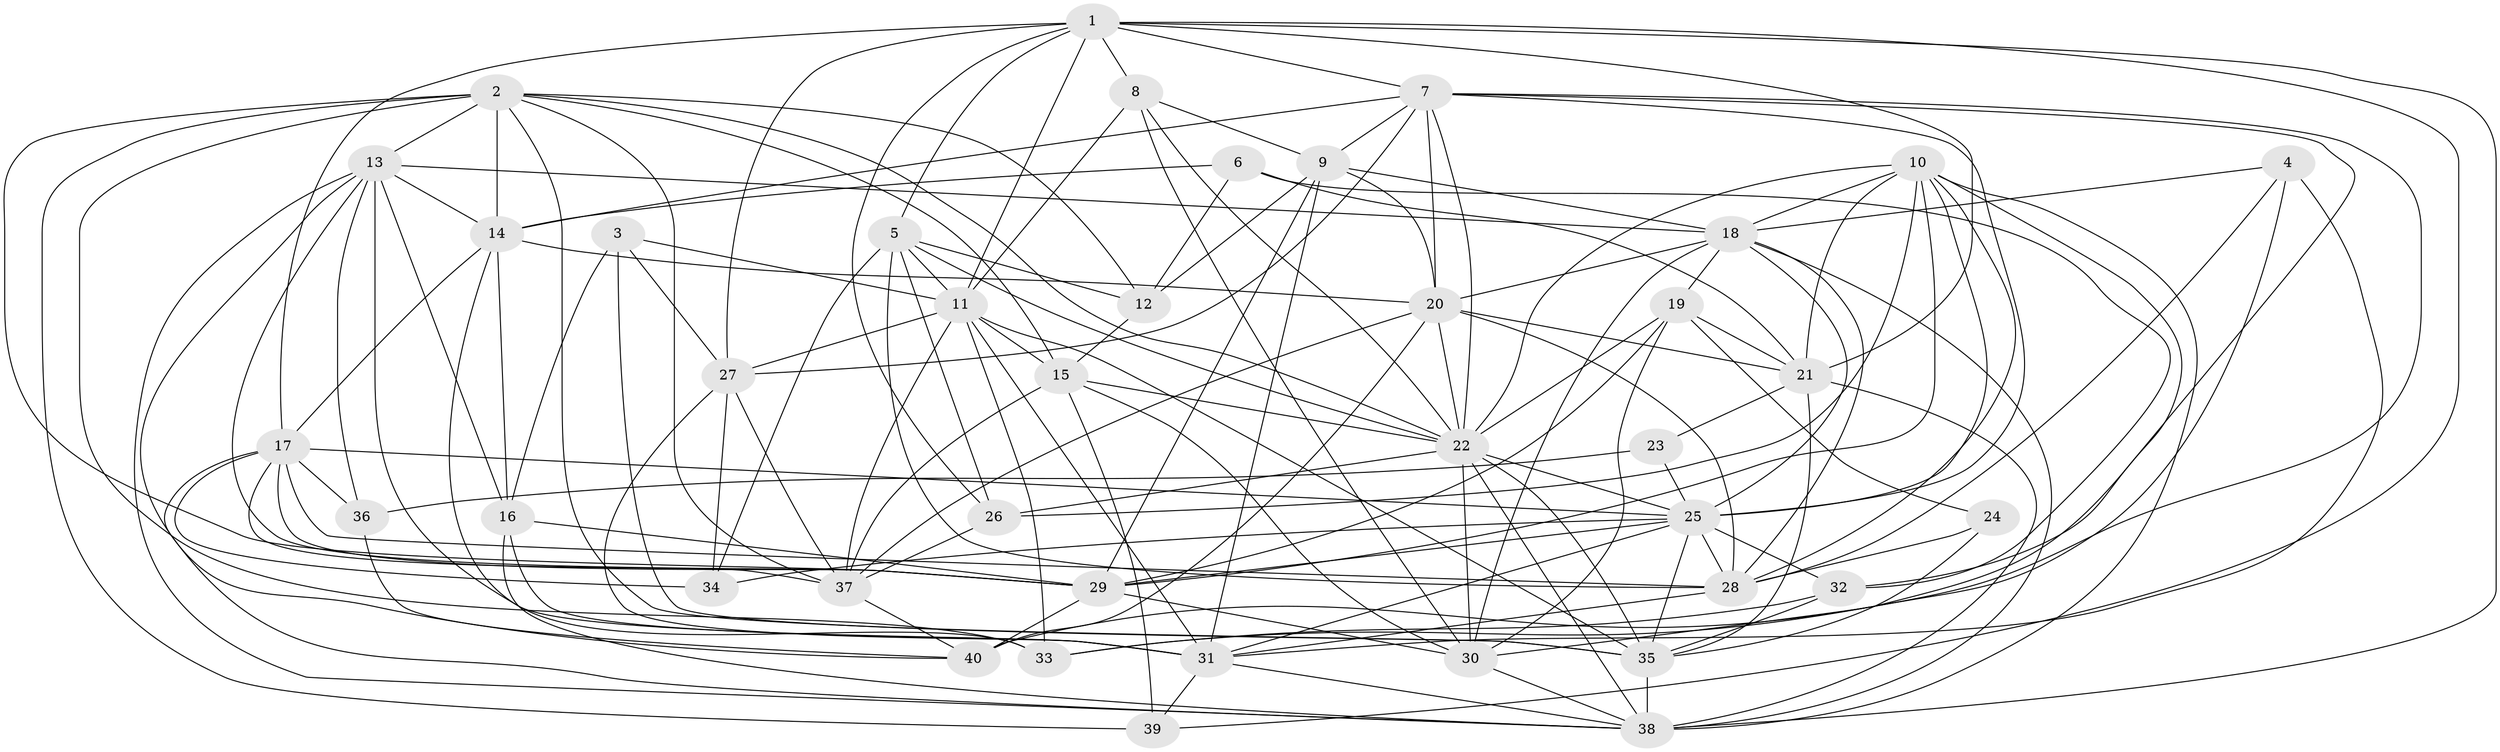 // original degree distribution, {4: 0.23484848484848486, 5: 0.15151515151515152, 3: 0.25757575757575757, 2: 0.17424242424242425, 6: 0.09848484848484848, 7: 0.07575757575757576, 8: 0.007575757575757576}
// Generated by graph-tools (version 1.1) at 2025/37/03/04/25 23:37:09]
// undirected, 40 vertices, 146 edges
graph export_dot {
  node [color=gray90,style=filled];
  1;
  2;
  3;
  4;
  5;
  6;
  7;
  8;
  9;
  10;
  11;
  12;
  13;
  14;
  15;
  16;
  17;
  18;
  19;
  20;
  21;
  22;
  23;
  24;
  25;
  26;
  27;
  28;
  29;
  30;
  31;
  32;
  33;
  34;
  35;
  36;
  37;
  38;
  39;
  40;
  1 -- 5 [weight=1.0];
  1 -- 7 [weight=1.0];
  1 -- 8 [weight=1.0];
  1 -- 11 [weight=1.0];
  1 -- 17 [weight=1.0];
  1 -- 21 [weight=1.0];
  1 -- 26 [weight=1.0];
  1 -- 27 [weight=1.0];
  1 -- 38 [weight=1.0];
  1 -- 39 [weight=1.0];
  2 -- 12 [weight=1.0];
  2 -- 13 [weight=1.0];
  2 -- 14 [weight=1.0];
  2 -- 15 [weight=1.0];
  2 -- 22 [weight=1.0];
  2 -- 29 [weight=1.0];
  2 -- 33 [weight=2.0];
  2 -- 35 [weight=1.0];
  2 -- 37 [weight=1.0];
  2 -- 39 [weight=1.0];
  3 -- 11 [weight=1.0];
  3 -- 16 [weight=1.0];
  3 -- 27 [weight=1.0];
  3 -- 35 [weight=1.0];
  4 -- 18 [weight=2.0];
  4 -- 28 [weight=1.0];
  4 -- 31 [weight=1.0];
  4 -- 33 [weight=1.0];
  5 -- 11 [weight=1.0];
  5 -- 12 [weight=2.0];
  5 -- 22 [weight=1.0];
  5 -- 26 [weight=1.0];
  5 -- 28 [weight=1.0];
  5 -- 34 [weight=1.0];
  6 -- 12 [weight=1.0];
  6 -- 14 [weight=1.0];
  6 -- 21 [weight=1.0];
  6 -- 32 [weight=1.0];
  7 -- 9 [weight=1.0];
  7 -- 14 [weight=2.0];
  7 -- 20 [weight=1.0];
  7 -- 22 [weight=1.0];
  7 -- 25 [weight=1.0];
  7 -- 27 [weight=1.0];
  7 -- 32 [weight=1.0];
  7 -- 40 [weight=1.0];
  8 -- 9 [weight=1.0];
  8 -- 11 [weight=1.0];
  8 -- 22 [weight=1.0];
  8 -- 30 [weight=1.0];
  9 -- 12 [weight=1.0];
  9 -- 18 [weight=1.0];
  9 -- 20 [weight=2.0];
  9 -- 29 [weight=1.0];
  9 -- 31 [weight=1.0];
  10 -- 18 [weight=1.0];
  10 -- 21 [weight=2.0];
  10 -- 22 [weight=1.0];
  10 -- 25 [weight=2.0];
  10 -- 26 [weight=1.0];
  10 -- 28 [weight=1.0];
  10 -- 29 [weight=1.0];
  10 -- 30 [weight=1.0];
  10 -- 38 [weight=1.0];
  11 -- 15 [weight=2.0];
  11 -- 27 [weight=1.0];
  11 -- 31 [weight=1.0];
  11 -- 33 [weight=2.0];
  11 -- 35 [weight=1.0];
  11 -- 37 [weight=1.0];
  12 -- 15 [weight=1.0];
  13 -- 14 [weight=1.0];
  13 -- 16 [weight=1.0];
  13 -- 18 [weight=1.0];
  13 -- 29 [weight=1.0];
  13 -- 31 [weight=1.0];
  13 -- 36 [weight=1.0];
  13 -- 38 [weight=1.0];
  13 -- 40 [weight=1.0];
  14 -- 16 [weight=1.0];
  14 -- 17 [weight=1.0];
  14 -- 20 [weight=1.0];
  14 -- 33 [weight=1.0];
  15 -- 22 [weight=1.0];
  15 -- 30 [weight=1.0];
  15 -- 37 [weight=1.0];
  15 -- 39 [weight=3.0];
  16 -- 29 [weight=1.0];
  16 -- 31 [weight=2.0];
  16 -- 38 [weight=1.0];
  17 -- 25 [weight=2.0];
  17 -- 28 [weight=1.0];
  17 -- 29 [weight=1.0];
  17 -- 34 [weight=1.0];
  17 -- 36 [weight=1.0];
  17 -- 37 [weight=1.0];
  17 -- 38 [weight=1.0];
  18 -- 19 [weight=1.0];
  18 -- 20 [weight=1.0];
  18 -- 25 [weight=1.0];
  18 -- 28 [weight=1.0];
  18 -- 30 [weight=1.0];
  18 -- 38 [weight=2.0];
  19 -- 21 [weight=1.0];
  19 -- 22 [weight=1.0];
  19 -- 24 [weight=1.0];
  19 -- 29 [weight=2.0];
  19 -- 30 [weight=1.0];
  20 -- 21 [weight=1.0];
  20 -- 22 [weight=1.0];
  20 -- 28 [weight=1.0];
  20 -- 37 [weight=1.0];
  20 -- 40 [weight=2.0];
  21 -- 23 [weight=2.0];
  21 -- 35 [weight=1.0];
  21 -- 38 [weight=2.0];
  22 -- 25 [weight=2.0];
  22 -- 26 [weight=1.0];
  22 -- 30 [weight=1.0];
  22 -- 35 [weight=1.0];
  22 -- 38 [weight=1.0];
  23 -- 25 [weight=1.0];
  23 -- 36 [weight=2.0];
  24 -- 28 [weight=1.0];
  24 -- 35 [weight=1.0];
  25 -- 28 [weight=1.0];
  25 -- 29 [weight=1.0];
  25 -- 31 [weight=1.0];
  25 -- 32 [weight=1.0];
  25 -- 34 [weight=1.0];
  25 -- 35 [weight=1.0];
  26 -- 37 [weight=1.0];
  27 -- 31 [weight=1.0];
  27 -- 34 [weight=2.0];
  27 -- 37 [weight=1.0];
  28 -- 31 [weight=1.0];
  29 -- 30 [weight=1.0];
  29 -- 40 [weight=1.0];
  30 -- 38 [weight=1.0];
  31 -- 38 [weight=1.0];
  31 -- 39 [weight=2.0];
  32 -- 33 [weight=1.0];
  32 -- 35 [weight=1.0];
  35 -- 38 [weight=1.0];
  36 -- 40 [weight=1.0];
  37 -- 40 [weight=1.0];
}
